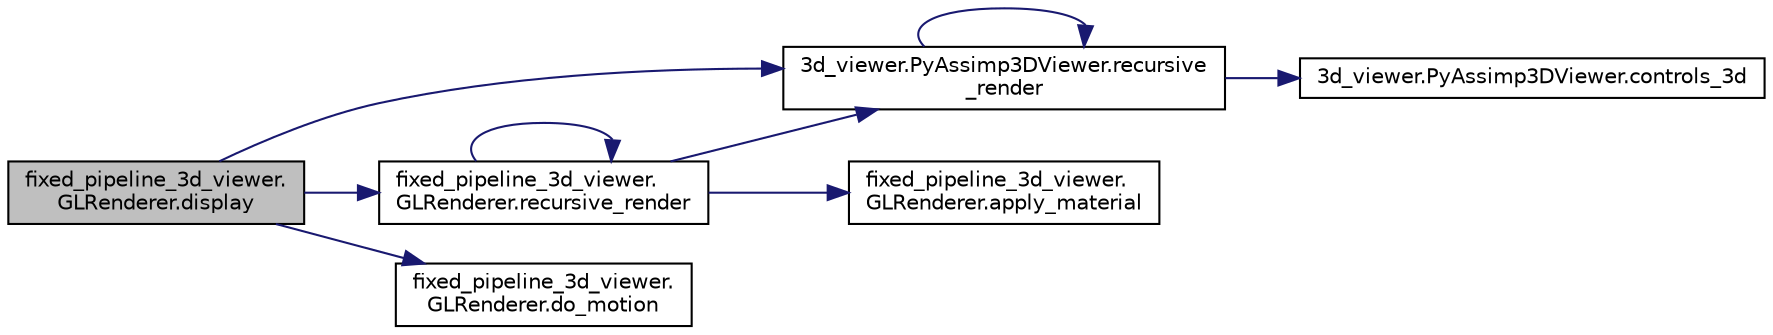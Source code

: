 digraph "fixed_pipeline_3d_viewer.GLRenderer.display"
{
  edge [fontname="Helvetica",fontsize="10",labelfontname="Helvetica",labelfontsize="10"];
  node [fontname="Helvetica",fontsize="10",shape=record];
  rankdir="LR";
  Node1 [label="fixed_pipeline_3d_viewer.\lGLRenderer.display",height=0.2,width=0.4,color="black", fillcolor="grey75", style="filled", fontcolor="black"];
  Node1 -> Node2 [color="midnightblue",fontsize="10",style="solid",fontname="Helvetica"];
  Node2 [label="3d_viewer.PyAssimp3DViewer.recursive\l_render",height=0.2,width=0.4,color="black", fillcolor="white", style="filled",URL="$class3d__viewer_1_1_py_assimp3_d_viewer.html#ad60ea42d133e078aeec0aa633123089a"];
  Node2 -> Node2 [color="midnightblue",fontsize="10",style="solid",fontname="Helvetica"];
  Node2 -> Node3 [color="midnightblue",fontsize="10",style="solid",fontname="Helvetica"];
  Node3 [label="3d_viewer.PyAssimp3DViewer.controls_3d",height=0.2,width=0.4,color="black", fillcolor="white", style="filled",URL="$class3d__viewer_1_1_py_assimp3_d_viewer.html#aab34176f580f66f4b0a1d9a544ef6d68"];
  Node1 -> Node4 [color="midnightblue",fontsize="10",style="solid",fontname="Helvetica"];
  Node4 [label="fixed_pipeline_3d_viewer.\lGLRenderer.recursive_render",height=0.2,width=0.4,color="black", fillcolor="white", style="filled",URL="$classfixed__pipeline__3d__viewer_1_1_g_l_renderer.html#a3387a4806b9759ce0d59225ac7acfe97"];
  Node4 -> Node5 [color="midnightblue",fontsize="10",style="solid",fontname="Helvetica"];
  Node5 [label="fixed_pipeline_3d_viewer.\lGLRenderer.apply_material",height=0.2,width=0.4,color="black", fillcolor="white", style="filled",URL="$classfixed__pipeline__3d__viewer_1_1_g_l_renderer.html#a38912d159613b07ad22829feb226c8ee"];
  Node4 -> Node2 [color="midnightblue",fontsize="10",style="solid",fontname="Helvetica"];
  Node4 -> Node4 [color="midnightblue",fontsize="10",style="solid",fontname="Helvetica"];
  Node1 -> Node6 [color="midnightblue",fontsize="10",style="solid",fontname="Helvetica"];
  Node6 [label="fixed_pipeline_3d_viewer.\lGLRenderer.do_motion",height=0.2,width=0.4,color="black", fillcolor="white", style="filled",URL="$classfixed__pipeline__3d__viewer_1_1_g_l_renderer.html#a6173ba48657dde1919dcf394272ec5c5"];
}
